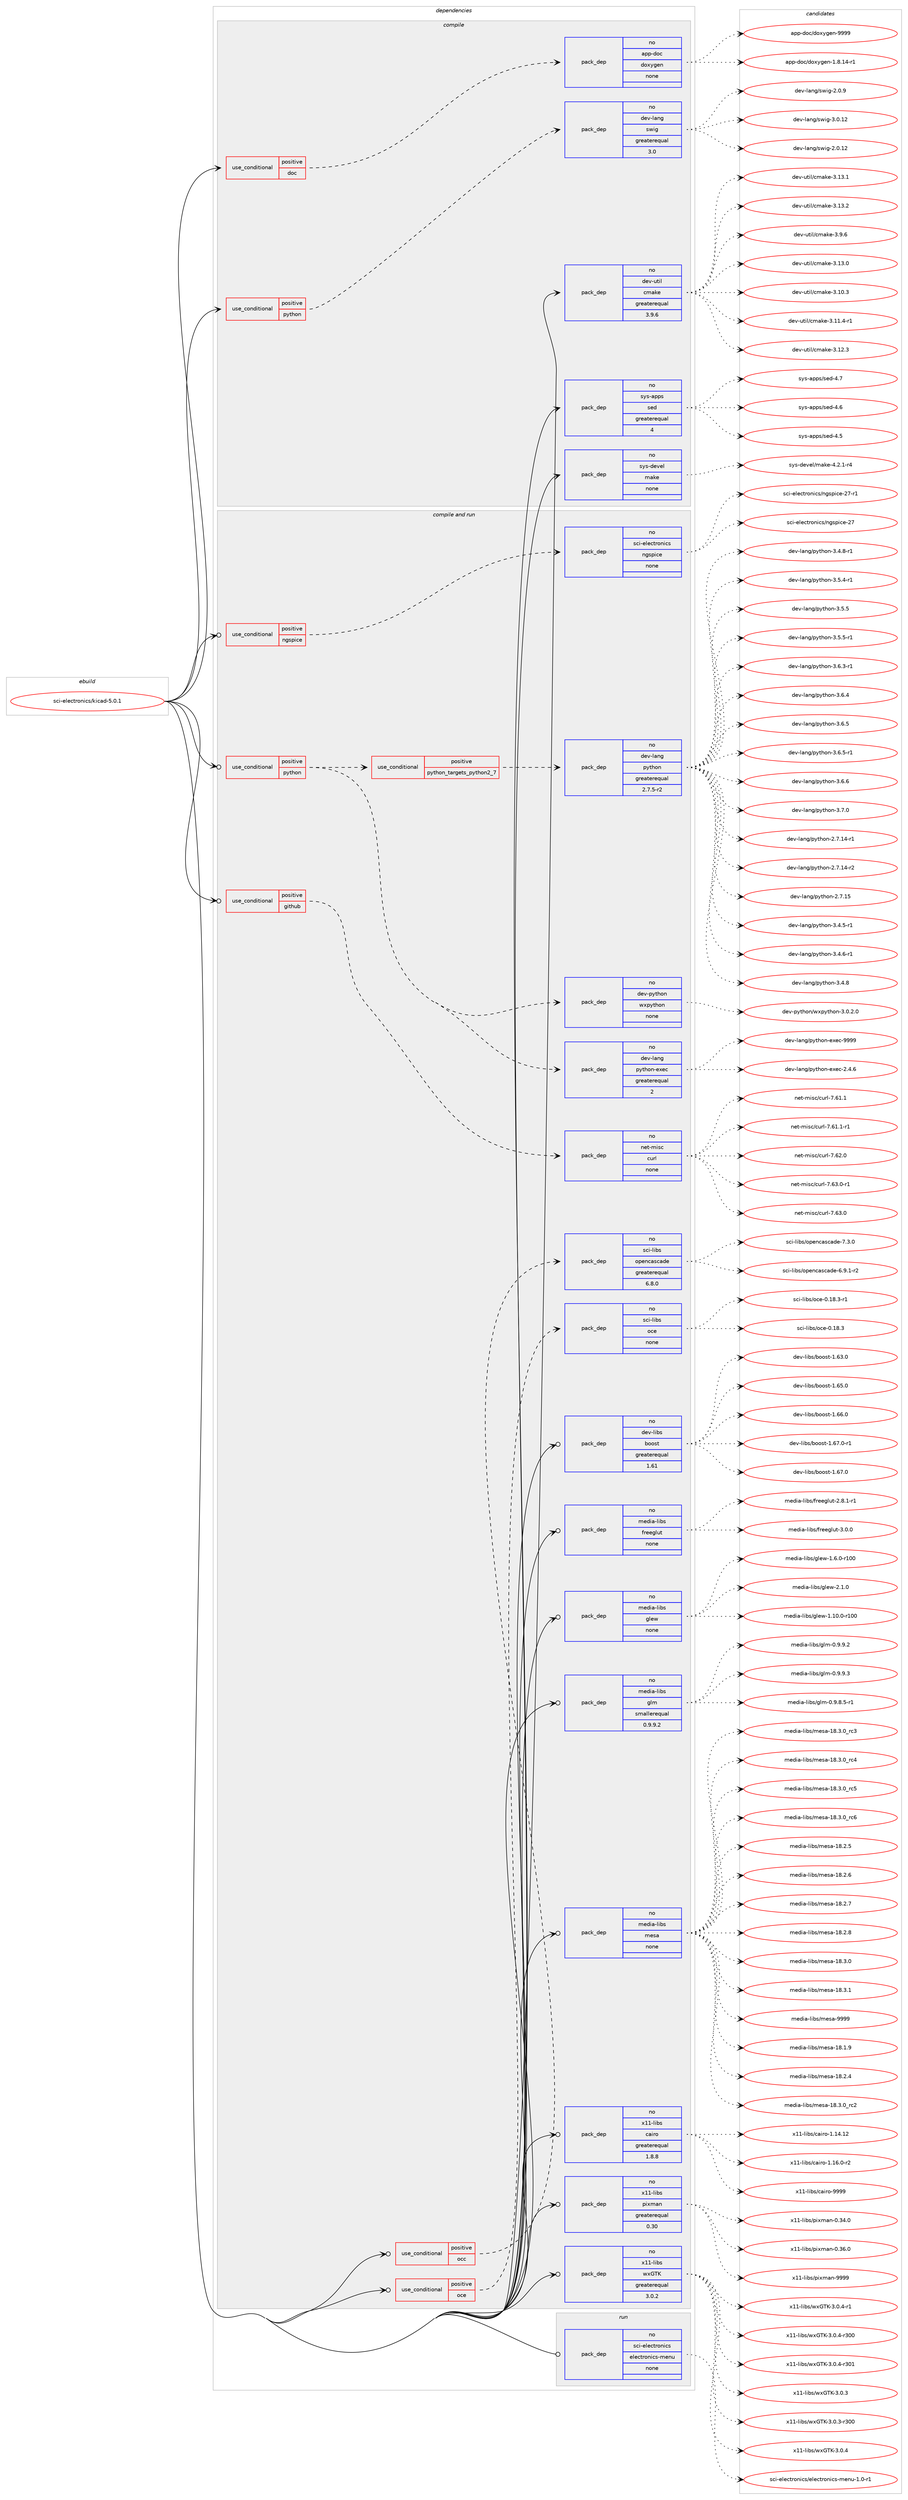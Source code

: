 digraph prolog {

# *************
# Graph options
# *************

newrank=true;
concentrate=true;
compound=true;
graph [rankdir=LR,fontname=Helvetica,fontsize=10,ranksep=1.5];#, ranksep=2.5, nodesep=0.2];
edge  [arrowhead=vee];
node  [fontname=Helvetica,fontsize=10];

# **********
# The ebuild
# **********

subgraph cluster_leftcol {
color=gray;
rank=same;
label=<<i>ebuild</i>>;
id [label="sci-electronics/kicad-5.0.1", color=red, width=4, href="../sci-electronics/kicad-5.0.1.svg"];
}

# ****************
# The dependencies
# ****************

subgraph cluster_midcol {
color=gray;
label=<<i>dependencies</i>>;
subgraph cluster_compile {
fillcolor="#eeeeee";
style=filled;
label=<<i>compile</i>>;
subgraph cond1207 {
dependency6060 [label=<<TABLE BORDER="0" CELLBORDER="1" CELLSPACING="0" CELLPADDING="4"><TR><TD ROWSPAN="3" CELLPADDING="10">use_conditional</TD></TR><TR><TD>positive</TD></TR><TR><TD>doc</TD></TR></TABLE>>, shape=none, color=red];
subgraph pack4699 {
dependency6061 [label=<<TABLE BORDER="0" CELLBORDER="1" CELLSPACING="0" CELLPADDING="4" WIDTH="220"><TR><TD ROWSPAN="6" CELLPADDING="30">pack_dep</TD></TR><TR><TD WIDTH="110">no</TD></TR><TR><TD>app-doc</TD></TR><TR><TD>doxygen</TD></TR><TR><TD>none</TD></TR><TR><TD></TD></TR></TABLE>>, shape=none, color=blue];
}
dependency6060:e -> dependency6061:w [weight=20,style="dashed",arrowhead="vee"];
}
id:e -> dependency6060:w [weight=20,style="solid",arrowhead="vee"];
subgraph cond1208 {
dependency6062 [label=<<TABLE BORDER="0" CELLBORDER="1" CELLSPACING="0" CELLPADDING="4"><TR><TD ROWSPAN="3" CELLPADDING="10">use_conditional</TD></TR><TR><TD>positive</TD></TR><TR><TD>python</TD></TR></TABLE>>, shape=none, color=red];
subgraph pack4700 {
dependency6063 [label=<<TABLE BORDER="0" CELLBORDER="1" CELLSPACING="0" CELLPADDING="4" WIDTH="220"><TR><TD ROWSPAN="6" CELLPADDING="30">pack_dep</TD></TR><TR><TD WIDTH="110">no</TD></TR><TR><TD>dev-lang</TD></TR><TR><TD>swig</TD></TR><TR><TD>greaterequal</TD></TR><TR><TD>3.0</TD></TR></TABLE>>, shape=none, color=blue];
}
dependency6062:e -> dependency6063:w [weight=20,style="dashed",arrowhead="vee"];
}
id:e -> dependency6062:w [weight=20,style="solid",arrowhead="vee"];
subgraph pack4701 {
dependency6064 [label=<<TABLE BORDER="0" CELLBORDER="1" CELLSPACING="0" CELLPADDING="4" WIDTH="220"><TR><TD ROWSPAN="6" CELLPADDING="30">pack_dep</TD></TR><TR><TD WIDTH="110">no</TD></TR><TR><TD>dev-util</TD></TR><TR><TD>cmake</TD></TR><TR><TD>greaterequal</TD></TR><TR><TD>3.9.6</TD></TR></TABLE>>, shape=none, color=blue];
}
id:e -> dependency6064:w [weight=20,style="solid",arrowhead="vee"];
subgraph pack4702 {
dependency6065 [label=<<TABLE BORDER="0" CELLBORDER="1" CELLSPACING="0" CELLPADDING="4" WIDTH="220"><TR><TD ROWSPAN="6" CELLPADDING="30">pack_dep</TD></TR><TR><TD WIDTH="110">no</TD></TR><TR><TD>sys-apps</TD></TR><TR><TD>sed</TD></TR><TR><TD>greaterequal</TD></TR><TR><TD>4</TD></TR></TABLE>>, shape=none, color=blue];
}
id:e -> dependency6065:w [weight=20,style="solid",arrowhead="vee"];
subgraph pack4703 {
dependency6066 [label=<<TABLE BORDER="0" CELLBORDER="1" CELLSPACING="0" CELLPADDING="4" WIDTH="220"><TR><TD ROWSPAN="6" CELLPADDING="30">pack_dep</TD></TR><TR><TD WIDTH="110">no</TD></TR><TR><TD>sys-devel</TD></TR><TR><TD>make</TD></TR><TR><TD>none</TD></TR><TR><TD></TD></TR></TABLE>>, shape=none, color=blue];
}
id:e -> dependency6066:w [weight=20,style="solid",arrowhead="vee"];
}
subgraph cluster_compileandrun {
fillcolor="#eeeeee";
style=filled;
label=<<i>compile and run</i>>;
subgraph cond1209 {
dependency6067 [label=<<TABLE BORDER="0" CELLBORDER="1" CELLSPACING="0" CELLPADDING="4"><TR><TD ROWSPAN="3" CELLPADDING="10">use_conditional</TD></TR><TR><TD>positive</TD></TR><TR><TD>github</TD></TR></TABLE>>, shape=none, color=red];
subgraph pack4704 {
dependency6068 [label=<<TABLE BORDER="0" CELLBORDER="1" CELLSPACING="0" CELLPADDING="4" WIDTH="220"><TR><TD ROWSPAN="6" CELLPADDING="30">pack_dep</TD></TR><TR><TD WIDTH="110">no</TD></TR><TR><TD>net-misc</TD></TR><TR><TD>curl</TD></TR><TR><TD>none</TD></TR><TR><TD></TD></TR></TABLE>>, shape=none, color=blue];
}
dependency6067:e -> dependency6068:w [weight=20,style="dashed",arrowhead="vee"];
}
id:e -> dependency6067:w [weight=20,style="solid",arrowhead="odotvee"];
subgraph cond1210 {
dependency6069 [label=<<TABLE BORDER="0" CELLBORDER="1" CELLSPACING="0" CELLPADDING="4"><TR><TD ROWSPAN="3" CELLPADDING="10">use_conditional</TD></TR><TR><TD>positive</TD></TR><TR><TD>ngspice</TD></TR></TABLE>>, shape=none, color=red];
subgraph pack4705 {
dependency6070 [label=<<TABLE BORDER="0" CELLBORDER="1" CELLSPACING="0" CELLPADDING="4" WIDTH="220"><TR><TD ROWSPAN="6" CELLPADDING="30">pack_dep</TD></TR><TR><TD WIDTH="110">no</TD></TR><TR><TD>sci-electronics</TD></TR><TR><TD>ngspice</TD></TR><TR><TD>none</TD></TR><TR><TD></TD></TR></TABLE>>, shape=none, color=blue];
}
dependency6069:e -> dependency6070:w [weight=20,style="dashed",arrowhead="vee"];
}
id:e -> dependency6069:w [weight=20,style="solid",arrowhead="odotvee"];
subgraph cond1211 {
dependency6071 [label=<<TABLE BORDER="0" CELLBORDER="1" CELLSPACING="0" CELLPADDING="4"><TR><TD ROWSPAN="3" CELLPADDING="10">use_conditional</TD></TR><TR><TD>positive</TD></TR><TR><TD>occ</TD></TR></TABLE>>, shape=none, color=red];
subgraph pack4706 {
dependency6072 [label=<<TABLE BORDER="0" CELLBORDER="1" CELLSPACING="0" CELLPADDING="4" WIDTH="220"><TR><TD ROWSPAN="6" CELLPADDING="30">pack_dep</TD></TR><TR><TD WIDTH="110">no</TD></TR><TR><TD>sci-libs</TD></TR><TR><TD>opencascade</TD></TR><TR><TD>greaterequal</TD></TR><TR><TD>6.8.0</TD></TR></TABLE>>, shape=none, color=blue];
}
dependency6071:e -> dependency6072:w [weight=20,style="dashed",arrowhead="vee"];
}
id:e -> dependency6071:w [weight=20,style="solid",arrowhead="odotvee"];
subgraph cond1212 {
dependency6073 [label=<<TABLE BORDER="0" CELLBORDER="1" CELLSPACING="0" CELLPADDING="4"><TR><TD ROWSPAN="3" CELLPADDING="10">use_conditional</TD></TR><TR><TD>positive</TD></TR><TR><TD>oce</TD></TR></TABLE>>, shape=none, color=red];
subgraph pack4707 {
dependency6074 [label=<<TABLE BORDER="0" CELLBORDER="1" CELLSPACING="0" CELLPADDING="4" WIDTH="220"><TR><TD ROWSPAN="6" CELLPADDING="30">pack_dep</TD></TR><TR><TD WIDTH="110">no</TD></TR><TR><TD>sci-libs</TD></TR><TR><TD>oce</TD></TR><TR><TD>none</TD></TR><TR><TD></TD></TR></TABLE>>, shape=none, color=blue];
}
dependency6073:e -> dependency6074:w [weight=20,style="dashed",arrowhead="vee"];
}
id:e -> dependency6073:w [weight=20,style="solid",arrowhead="odotvee"];
subgraph cond1213 {
dependency6075 [label=<<TABLE BORDER="0" CELLBORDER="1" CELLSPACING="0" CELLPADDING="4"><TR><TD ROWSPAN="3" CELLPADDING="10">use_conditional</TD></TR><TR><TD>positive</TD></TR><TR><TD>python</TD></TR></TABLE>>, shape=none, color=red];
subgraph pack4708 {
dependency6076 [label=<<TABLE BORDER="0" CELLBORDER="1" CELLSPACING="0" CELLPADDING="4" WIDTH="220"><TR><TD ROWSPAN="6" CELLPADDING="30">pack_dep</TD></TR><TR><TD WIDTH="110">no</TD></TR><TR><TD>dev-python</TD></TR><TR><TD>wxpython</TD></TR><TR><TD>none</TD></TR><TR><TD></TD></TR></TABLE>>, shape=none, color=blue];
}
dependency6075:e -> dependency6076:w [weight=20,style="dashed",arrowhead="vee"];
subgraph cond1214 {
dependency6077 [label=<<TABLE BORDER="0" CELLBORDER="1" CELLSPACING="0" CELLPADDING="4"><TR><TD ROWSPAN="3" CELLPADDING="10">use_conditional</TD></TR><TR><TD>positive</TD></TR><TR><TD>python_targets_python2_7</TD></TR></TABLE>>, shape=none, color=red];
subgraph pack4709 {
dependency6078 [label=<<TABLE BORDER="0" CELLBORDER="1" CELLSPACING="0" CELLPADDING="4" WIDTH="220"><TR><TD ROWSPAN="6" CELLPADDING="30">pack_dep</TD></TR><TR><TD WIDTH="110">no</TD></TR><TR><TD>dev-lang</TD></TR><TR><TD>python</TD></TR><TR><TD>greaterequal</TD></TR><TR><TD>2.7.5-r2</TD></TR></TABLE>>, shape=none, color=blue];
}
dependency6077:e -> dependency6078:w [weight=20,style="dashed",arrowhead="vee"];
}
dependency6075:e -> dependency6077:w [weight=20,style="dashed",arrowhead="vee"];
subgraph pack4710 {
dependency6079 [label=<<TABLE BORDER="0" CELLBORDER="1" CELLSPACING="0" CELLPADDING="4" WIDTH="220"><TR><TD ROWSPAN="6" CELLPADDING="30">pack_dep</TD></TR><TR><TD WIDTH="110">no</TD></TR><TR><TD>dev-lang</TD></TR><TR><TD>python-exec</TD></TR><TR><TD>greaterequal</TD></TR><TR><TD>2</TD></TR></TABLE>>, shape=none, color=blue];
}
dependency6075:e -> dependency6079:w [weight=20,style="dashed",arrowhead="vee"];
}
id:e -> dependency6075:w [weight=20,style="solid",arrowhead="odotvee"];
subgraph pack4711 {
dependency6080 [label=<<TABLE BORDER="0" CELLBORDER="1" CELLSPACING="0" CELLPADDING="4" WIDTH="220"><TR><TD ROWSPAN="6" CELLPADDING="30">pack_dep</TD></TR><TR><TD WIDTH="110">no</TD></TR><TR><TD>dev-libs</TD></TR><TR><TD>boost</TD></TR><TR><TD>greaterequal</TD></TR><TR><TD>1.61</TD></TR></TABLE>>, shape=none, color=blue];
}
id:e -> dependency6080:w [weight=20,style="solid",arrowhead="odotvee"];
subgraph pack4712 {
dependency6081 [label=<<TABLE BORDER="0" CELLBORDER="1" CELLSPACING="0" CELLPADDING="4" WIDTH="220"><TR><TD ROWSPAN="6" CELLPADDING="30">pack_dep</TD></TR><TR><TD WIDTH="110">no</TD></TR><TR><TD>media-libs</TD></TR><TR><TD>freeglut</TD></TR><TR><TD>none</TD></TR><TR><TD></TD></TR></TABLE>>, shape=none, color=blue];
}
id:e -> dependency6081:w [weight=20,style="solid",arrowhead="odotvee"];
subgraph pack4713 {
dependency6082 [label=<<TABLE BORDER="0" CELLBORDER="1" CELLSPACING="0" CELLPADDING="4" WIDTH="220"><TR><TD ROWSPAN="6" CELLPADDING="30">pack_dep</TD></TR><TR><TD WIDTH="110">no</TD></TR><TR><TD>media-libs</TD></TR><TR><TD>glew</TD></TR><TR><TD>none</TD></TR><TR><TD></TD></TR></TABLE>>, shape=none, color=blue];
}
id:e -> dependency6082:w [weight=20,style="solid",arrowhead="odotvee"];
subgraph pack4714 {
dependency6083 [label=<<TABLE BORDER="0" CELLBORDER="1" CELLSPACING="0" CELLPADDING="4" WIDTH="220"><TR><TD ROWSPAN="6" CELLPADDING="30">pack_dep</TD></TR><TR><TD WIDTH="110">no</TD></TR><TR><TD>media-libs</TD></TR><TR><TD>glm</TD></TR><TR><TD>smallerequal</TD></TR><TR><TD>0.9.9.2</TD></TR></TABLE>>, shape=none, color=blue];
}
id:e -> dependency6083:w [weight=20,style="solid",arrowhead="odotvee"];
subgraph pack4715 {
dependency6084 [label=<<TABLE BORDER="0" CELLBORDER="1" CELLSPACING="0" CELLPADDING="4" WIDTH="220"><TR><TD ROWSPAN="6" CELLPADDING="30">pack_dep</TD></TR><TR><TD WIDTH="110">no</TD></TR><TR><TD>media-libs</TD></TR><TR><TD>mesa</TD></TR><TR><TD>none</TD></TR><TR><TD></TD></TR></TABLE>>, shape=none, color=blue];
}
id:e -> dependency6084:w [weight=20,style="solid",arrowhead="odotvee"];
subgraph pack4716 {
dependency6085 [label=<<TABLE BORDER="0" CELLBORDER="1" CELLSPACING="0" CELLPADDING="4" WIDTH="220"><TR><TD ROWSPAN="6" CELLPADDING="30">pack_dep</TD></TR><TR><TD WIDTH="110">no</TD></TR><TR><TD>x11-libs</TD></TR><TR><TD>cairo</TD></TR><TR><TD>greaterequal</TD></TR><TR><TD>1.8.8</TD></TR></TABLE>>, shape=none, color=blue];
}
id:e -> dependency6085:w [weight=20,style="solid",arrowhead="odotvee"];
subgraph pack4717 {
dependency6086 [label=<<TABLE BORDER="0" CELLBORDER="1" CELLSPACING="0" CELLPADDING="4" WIDTH="220"><TR><TD ROWSPAN="6" CELLPADDING="30">pack_dep</TD></TR><TR><TD WIDTH="110">no</TD></TR><TR><TD>x11-libs</TD></TR><TR><TD>pixman</TD></TR><TR><TD>greaterequal</TD></TR><TR><TD>0.30</TD></TR></TABLE>>, shape=none, color=blue];
}
id:e -> dependency6086:w [weight=20,style="solid",arrowhead="odotvee"];
subgraph pack4718 {
dependency6087 [label=<<TABLE BORDER="0" CELLBORDER="1" CELLSPACING="0" CELLPADDING="4" WIDTH="220"><TR><TD ROWSPAN="6" CELLPADDING="30">pack_dep</TD></TR><TR><TD WIDTH="110">no</TD></TR><TR><TD>x11-libs</TD></TR><TR><TD>wxGTK</TD></TR><TR><TD>greaterequal</TD></TR><TR><TD>3.0.2</TD></TR></TABLE>>, shape=none, color=blue];
}
id:e -> dependency6087:w [weight=20,style="solid",arrowhead="odotvee"];
}
subgraph cluster_run {
fillcolor="#eeeeee";
style=filled;
label=<<i>run</i>>;
subgraph pack4719 {
dependency6088 [label=<<TABLE BORDER="0" CELLBORDER="1" CELLSPACING="0" CELLPADDING="4" WIDTH="220"><TR><TD ROWSPAN="6" CELLPADDING="30">pack_dep</TD></TR><TR><TD WIDTH="110">no</TD></TR><TR><TD>sci-electronics</TD></TR><TR><TD>electronics-menu</TD></TR><TR><TD>none</TD></TR><TR><TD></TD></TR></TABLE>>, shape=none, color=blue];
}
id:e -> dependency6088:w [weight=20,style="solid",arrowhead="odot"];
}
}

# **************
# The candidates
# **************

subgraph cluster_choices {
rank=same;
color=gray;
label=<<i>candidates</i>>;

subgraph choice4699 {
color=black;
nodesep=1;
choice97112112451001119947100111120121103101110454946564649524511449 [label="app-doc/doxygen-1.8.14-r1", color=red, width=4,href="../app-doc/doxygen-1.8.14-r1.svg"];
choice971121124510011199471001111201211031011104557575757 [label="app-doc/doxygen-9999", color=red, width=4,href="../app-doc/doxygen-9999.svg"];
dependency6061:e -> choice97112112451001119947100111120121103101110454946564649524511449:w [style=dotted,weight="100"];
dependency6061:e -> choice971121124510011199471001111201211031011104557575757:w [style=dotted,weight="100"];
}
subgraph choice4700 {
color=black;
nodesep=1;
choice10010111845108971101034711511910510345504648464950 [label="dev-lang/swig-2.0.12", color=red, width=4,href="../dev-lang/swig-2.0.12.svg"];
choice100101118451089711010347115119105103455046484657 [label="dev-lang/swig-2.0.9", color=red, width=4,href="../dev-lang/swig-2.0.9.svg"];
choice10010111845108971101034711511910510345514648464950 [label="dev-lang/swig-3.0.12", color=red, width=4,href="../dev-lang/swig-3.0.12.svg"];
dependency6063:e -> choice10010111845108971101034711511910510345504648464950:w [style=dotted,weight="100"];
dependency6063:e -> choice100101118451089711010347115119105103455046484657:w [style=dotted,weight="100"];
dependency6063:e -> choice10010111845108971101034711511910510345514648464950:w [style=dotted,weight="100"];
}
subgraph choice4701 {
color=black;
nodesep=1;
choice1001011184511711610510847991099710710145514649514648 [label="dev-util/cmake-3.13.0", color=red, width=4,href="../dev-util/cmake-3.13.0.svg"];
choice1001011184511711610510847991099710710145514649484651 [label="dev-util/cmake-3.10.3", color=red, width=4,href="../dev-util/cmake-3.10.3.svg"];
choice10010111845117116105108479910997107101455146494946524511449 [label="dev-util/cmake-3.11.4-r1", color=red, width=4,href="../dev-util/cmake-3.11.4-r1.svg"];
choice1001011184511711610510847991099710710145514649504651 [label="dev-util/cmake-3.12.3", color=red, width=4,href="../dev-util/cmake-3.12.3.svg"];
choice1001011184511711610510847991099710710145514649514649 [label="dev-util/cmake-3.13.1", color=red, width=4,href="../dev-util/cmake-3.13.1.svg"];
choice1001011184511711610510847991099710710145514649514650 [label="dev-util/cmake-3.13.2", color=red, width=4,href="../dev-util/cmake-3.13.2.svg"];
choice10010111845117116105108479910997107101455146574654 [label="dev-util/cmake-3.9.6", color=red, width=4,href="../dev-util/cmake-3.9.6.svg"];
dependency6064:e -> choice1001011184511711610510847991099710710145514649514648:w [style=dotted,weight="100"];
dependency6064:e -> choice1001011184511711610510847991099710710145514649484651:w [style=dotted,weight="100"];
dependency6064:e -> choice10010111845117116105108479910997107101455146494946524511449:w [style=dotted,weight="100"];
dependency6064:e -> choice1001011184511711610510847991099710710145514649504651:w [style=dotted,weight="100"];
dependency6064:e -> choice1001011184511711610510847991099710710145514649514649:w [style=dotted,weight="100"];
dependency6064:e -> choice1001011184511711610510847991099710710145514649514650:w [style=dotted,weight="100"];
dependency6064:e -> choice10010111845117116105108479910997107101455146574654:w [style=dotted,weight="100"];
}
subgraph choice4702 {
color=black;
nodesep=1;
choice11512111545971121121154711510110045524654 [label="sys-apps/sed-4.6", color=red, width=4,href="../sys-apps/sed-4.6.svg"];
choice11512111545971121121154711510110045524653 [label="sys-apps/sed-4.5", color=red, width=4,href="../sys-apps/sed-4.5.svg"];
choice11512111545971121121154711510110045524655 [label="sys-apps/sed-4.7", color=red, width=4,href="../sys-apps/sed-4.7.svg"];
dependency6065:e -> choice11512111545971121121154711510110045524654:w [style=dotted,weight="100"];
dependency6065:e -> choice11512111545971121121154711510110045524653:w [style=dotted,weight="100"];
dependency6065:e -> choice11512111545971121121154711510110045524655:w [style=dotted,weight="100"];
}
subgraph choice4703 {
color=black;
nodesep=1;
choice1151211154510010111810110847109971071014552465046494511452 [label="sys-devel/make-4.2.1-r4", color=red, width=4,href="../sys-devel/make-4.2.1-r4.svg"];
dependency6066:e -> choice1151211154510010111810110847109971071014552465046494511452:w [style=dotted,weight="100"];
}
subgraph choice4704 {
color=black;
nodesep=1;
choice1101011164510910511599479911711410845554654514648 [label="net-misc/curl-7.63.0", color=red, width=4,href="../net-misc/curl-7.63.0.svg"];
choice1101011164510910511599479911711410845554654494649 [label="net-misc/curl-7.61.1", color=red, width=4,href="../net-misc/curl-7.61.1.svg"];
choice11010111645109105115994799117114108455546544946494511449 [label="net-misc/curl-7.61.1-r1", color=red, width=4,href="../net-misc/curl-7.61.1-r1.svg"];
choice1101011164510910511599479911711410845554654504648 [label="net-misc/curl-7.62.0", color=red, width=4,href="../net-misc/curl-7.62.0.svg"];
choice11010111645109105115994799117114108455546545146484511449 [label="net-misc/curl-7.63.0-r1", color=red, width=4,href="../net-misc/curl-7.63.0-r1.svg"];
dependency6068:e -> choice1101011164510910511599479911711410845554654514648:w [style=dotted,weight="100"];
dependency6068:e -> choice1101011164510910511599479911711410845554654494649:w [style=dotted,weight="100"];
dependency6068:e -> choice11010111645109105115994799117114108455546544946494511449:w [style=dotted,weight="100"];
dependency6068:e -> choice1101011164510910511599479911711410845554654504648:w [style=dotted,weight="100"];
dependency6068:e -> choice11010111645109105115994799117114108455546545146484511449:w [style=dotted,weight="100"];
}
subgraph choice4705 {
color=black;
nodesep=1;
choice115991054510110810199116114111110105991154711010311511210599101455055 [label="sci-electronics/ngspice-27", color=red, width=4,href="../sci-electronics/ngspice-27.svg"];
choice1159910545101108101991161141111101059911547110103115112105991014550554511449 [label="sci-electronics/ngspice-27-r1", color=red, width=4,href="../sci-electronics/ngspice-27-r1.svg"];
dependency6070:e -> choice115991054510110810199116114111110105991154711010311511210599101455055:w [style=dotted,weight="100"];
dependency6070:e -> choice1159910545101108101991161141111101059911547110103115112105991014550554511449:w [style=dotted,weight="100"];
}
subgraph choice4706 {
color=black;
nodesep=1;
choice11599105451081059811547111112101110999711599971001014554465746494511450 [label="sci-libs/opencascade-6.9.1-r2", color=red, width=4,href="../sci-libs/opencascade-6.9.1-r2.svg"];
choice1159910545108105981154711111210111099971159997100101455546514648 [label="sci-libs/opencascade-7.3.0", color=red, width=4,href="../sci-libs/opencascade-7.3.0.svg"];
dependency6072:e -> choice11599105451081059811547111112101110999711599971001014554465746494511450:w [style=dotted,weight="100"];
dependency6072:e -> choice1159910545108105981154711111210111099971159997100101455546514648:w [style=dotted,weight="100"];
}
subgraph choice4707 {
color=black;
nodesep=1;
choice115991054510810598115471119910145484649564651 [label="sci-libs/oce-0.18.3", color=red, width=4,href="../sci-libs/oce-0.18.3.svg"];
choice1159910545108105981154711199101454846495646514511449 [label="sci-libs/oce-0.18.3-r1", color=red, width=4,href="../sci-libs/oce-0.18.3-r1.svg"];
dependency6074:e -> choice115991054510810598115471119910145484649564651:w [style=dotted,weight="100"];
dependency6074:e -> choice1159910545108105981154711199101454846495646514511449:w [style=dotted,weight="100"];
}
subgraph choice4708 {
color=black;
nodesep=1;
choice10010111845112121116104111110471191201121211161041111104551464846504648 [label="dev-python/wxpython-3.0.2.0", color=red, width=4,href="../dev-python/wxpython-3.0.2.0.svg"];
dependency6076:e -> choice10010111845112121116104111110471191201121211161041111104551464846504648:w [style=dotted,weight="100"];
}
subgraph choice4709 {
color=black;
nodesep=1;
choice100101118451089711010347112121116104111110455046554649524511449 [label="dev-lang/python-2.7.14-r1", color=red, width=4,href="../dev-lang/python-2.7.14-r1.svg"];
choice100101118451089711010347112121116104111110455046554649524511450 [label="dev-lang/python-2.7.14-r2", color=red, width=4,href="../dev-lang/python-2.7.14-r2.svg"];
choice10010111845108971101034711212111610411111045504655464953 [label="dev-lang/python-2.7.15", color=red, width=4,href="../dev-lang/python-2.7.15.svg"];
choice1001011184510897110103471121211161041111104551465246534511449 [label="dev-lang/python-3.4.5-r1", color=red, width=4,href="../dev-lang/python-3.4.5-r1.svg"];
choice1001011184510897110103471121211161041111104551465246544511449 [label="dev-lang/python-3.4.6-r1", color=red, width=4,href="../dev-lang/python-3.4.6-r1.svg"];
choice100101118451089711010347112121116104111110455146524656 [label="dev-lang/python-3.4.8", color=red, width=4,href="../dev-lang/python-3.4.8.svg"];
choice1001011184510897110103471121211161041111104551465246564511449 [label="dev-lang/python-3.4.8-r1", color=red, width=4,href="../dev-lang/python-3.4.8-r1.svg"];
choice1001011184510897110103471121211161041111104551465346524511449 [label="dev-lang/python-3.5.4-r1", color=red, width=4,href="../dev-lang/python-3.5.4-r1.svg"];
choice100101118451089711010347112121116104111110455146534653 [label="dev-lang/python-3.5.5", color=red, width=4,href="../dev-lang/python-3.5.5.svg"];
choice1001011184510897110103471121211161041111104551465346534511449 [label="dev-lang/python-3.5.5-r1", color=red, width=4,href="../dev-lang/python-3.5.5-r1.svg"];
choice1001011184510897110103471121211161041111104551465446514511449 [label="dev-lang/python-3.6.3-r1", color=red, width=4,href="../dev-lang/python-3.6.3-r1.svg"];
choice100101118451089711010347112121116104111110455146544652 [label="dev-lang/python-3.6.4", color=red, width=4,href="../dev-lang/python-3.6.4.svg"];
choice100101118451089711010347112121116104111110455146544653 [label="dev-lang/python-3.6.5", color=red, width=4,href="../dev-lang/python-3.6.5.svg"];
choice1001011184510897110103471121211161041111104551465446534511449 [label="dev-lang/python-3.6.5-r1", color=red, width=4,href="../dev-lang/python-3.6.5-r1.svg"];
choice100101118451089711010347112121116104111110455146544654 [label="dev-lang/python-3.6.6", color=red, width=4,href="../dev-lang/python-3.6.6.svg"];
choice100101118451089711010347112121116104111110455146554648 [label="dev-lang/python-3.7.0", color=red, width=4,href="../dev-lang/python-3.7.0.svg"];
dependency6078:e -> choice100101118451089711010347112121116104111110455046554649524511449:w [style=dotted,weight="100"];
dependency6078:e -> choice100101118451089711010347112121116104111110455046554649524511450:w [style=dotted,weight="100"];
dependency6078:e -> choice10010111845108971101034711212111610411111045504655464953:w [style=dotted,weight="100"];
dependency6078:e -> choice1001011184510897110103471121211161041111104551465246534511449:w [style=dotted,weight="100"];
dependency6078:e -> choice1001011184510897110103471121211161041111104551465246544511449:w [style=dotted,weight="100"];
dependency6078:e -> choice100101118451089711010347112121116104111110455146524656:w [style=dotted,weight="100"];
dependency6078:e -> choice1001011184510897110103471121211161041111104551465246564511449:w [style=dotted,weight="100"];
dependency6078:e -> choice1001011184510897110103471121211161041111104551465346524511449:w [style=dotted,weight="100"];
dependency6078:e -> choice100101118451089711010347112121116104111110455146534653:w [style=dotted,weight="100"];
dependency6078:e -> choice1001011184510897110103471121211161041111104551465346534511449:w [style=dotted,weight="100"];
dependency6078:e -> choice1001011184510897110103471121211161041111104551465446514511449:w [style=dotted,weight="100"];
dependency6078:e -> choice100101118451089711010347112121116104111110455146544652:w [style=dotted,weight="100"];
dependency6078:e -> choice100101118451089711010347112121116104111110455146544653:w [style=dotted,weight="100"];
dependency6078:e -> choice1001011184510897110103471121211161041111104551465446534511449:w [style=dotted,weight="100"];
dependency6078:e -> choice100101118451089711010347112121116104111110455146544654:w [style=dotted,weight="100"];
dependency6078:e -> choice100101118451089711010347112121116104111110455146554648:w [style=dotted,weight="100"];
}
subgraph choice4710 {
color=black;
nodesep=1;
choice1001011184510897110103471121211161041111104510112010199455046524654 [label="dev-lang/python-exec-2.4.6", color=red, width=4,href="../dev-lang/python-exec-2.4.6.svg"];
choice10010111845108971101034711212111610411111045101120101994557575757 [label="dev-lang/python-exec-9999", color=red, width=4,href="../dev-lang/python-exec-9999.svg"];
dependency6079:e -> choice1001011184510897110103471121211161041111104510112010199455046524654:w [style=dotted,weight="100"];
dependency6079:e -> choice10010111845108971101034711212111610411111045101120101994557575757:w [style=dotted,weight="100"];
}
subgraph choice4711 {
color=black;
nodesep=1;
choice1001011184510810598115479811111111511645494654554648 [label="dev-libs/boost-1.67.0", color=red, width=4,href="../dev-libs/boost-1.67.0.svg"];
choice1001011184510810598115479811111111511645494654514648 [label="dev-libs/boost-1.63.0", color=red, width=4,href="../dev-libs/boost-1.63.0.svg"];
choice1001011184510810598115479811111111511645494654534648 [label="dev-libs/boost-1.65.0", color=red, width=4,href="../dev-libs/boost-1.65.0.svg"];
choice1001011184510810598115479811111111511645494654544648 [label="dev-libs/boost-1.66.0", color=red, width=4,href="../dev-libs/boost-1.66.0.svg"];
choice10010111845108105981154798111111115116454946545546484511449 [label="dev-libs/boost-1.67.0-r1", color=red, width=4,href="../dev-libs/boost-1.67.0-r1.svg"];
dependency6080:e -> choice1001011184510810598115479811111111511645494654554648:w [style=dotted,weight="100"];
dependency6080:e -> choice1001011184510810598115479811111111511645494654514648:w [style=dotted,weight="100"];
dependency6080:e -> choice1001011184510810598115479811111111511645494654534648:w [style=dotted,weight="100"];
dependency6080:e -> choice1001011184510810598115479811111111511645494654544648:w [style=dotted,weight="100"];
dependency6080:e -> choice10010111845108105981154798111111115116454946545546484511449:w [style=dotted,weight="100"];
}
subgraph choice4712 {
color=black;
nodesep=1;
choice109101100105974510810598115471021141011011031081171164550465646494511449 [label="media-libs/freeglut-2.8.1-r1", color=red, width=4,href="../media-libs/freeglut-2.8.1-r1.svg"];
choice10910110010597451081059811547102114101101103108117116455146484648 [label="media-libs/freeglut-3.0.0", color=red, width=4,href="../media-libs/freeglut-3.0.0.svg"];
dependency6081:e -> choice109101100105974510810598115471021141011011031081171164550465646494511449:w [style=dotted,weight="100"];
dependency6081:e -> choice10910110010597451081059811547102114101101103108117116455146484648:w [style=dotted,weight="100"];
}
subgraph choice4713 {
color=black;
nodesep=1;
choice109101100105974510810598115471031081011194549464948464845114494848 [label="media-libs/glew-1.10.0-r100", color=red, width=4,href="../media-libs/glew-1.10.0-r100.svg"];
choice1091011001059745108105981154710310810111945494654464845114494848 [label="media-libs/glew-1.6.0-r100", color=red, width=4,href="../media-libs/glew-1.6.0-r100.svg"];
choice10910110010597451081059811547103108101119455046494648 [label="media-libs/glew-2.1.0", color=red, width=4,href="../media-libs/glew-2.1.0.svg"];
dependency6082:e -> choice109101100105974510810598115471031081011194549464948464845114494848:w [style=dotted,weight="100"];
dependency6082:e -> choice1091011001059745108105981154710310810111945494654464845114494848:w [style=dotted,weight="100"];
dependency6082:e -> choice10910110010597451081059811547103108101119455046494648:w [style=dotted,weight="100"];
}
subgraph choice4714 {
color=black;
nodesep=1;
choice1091011001059745108105981154710310810945484657465646534511449 [label="media-libs/glm-0.9.8.5-r1", color=red, width=4,href="../media-libs/glm-0.9.8.5-r1.svg"];
choice109101100105974510810598115471031081094548465746574650 [label="media-libs/glm-0.9.9.2", color=red, width=4,href="../media-libs/glm-0.9.9.2.svg"];
choice109101100105974510810598115471031081094548465746574651 [label="media-libs/glm-0.9.9.3", color=red, width=4,href="../media-libs/glm-0.9.9.3.svg"];
dependency6083:e -> choice1091011001059745108105981154710310810945484657465646534511449:w [style=dotted,weight="100"];
dependency6083:e -> choice109101100105974510810598115471031081094548465746574650:w [style=dotted,weight="100"];
dependency6083:e -> choice109101100105974510810598115471031081094548465746574651:w [style=dotted,weight="100"];
}
subgraph choice4715 {
color=black;
nodesep=1;
choice109101100105974510810598115471091011159745495646494657 [label="media-libs/mesa-18.1.9", color=red, width=4,href="../media-libs/mesa-18.1.9.svg"];
choice109101100105974510810598115471091011159745495646504652 [label="media-libs/mesa-18.2.4", color=red, width=4,href="../media-libs/mesa-18.2.4.svg"];
choice109101100105974510810598115471091011159745495646514648951149950 [label="media-libs/mesa-18.3.0_rc2", color=red, width=4,href="../media-libs/mesa-18.3.0_rc2.svg"];
choice109101100105974510810598115471091011159745495646514648951149951 [label="media-libs/mesa-18.3.0_rc3", color=red, width=4,href="../media-libs/mesa-18.3.0_rc3.svg"];
choice109101100105974510810598115471091011159745495646514648951149952 [label="media-libs/mesa-18.3.0_rc4", color=red, width=4,href="../media-libs/mesa-18.3.0_rc4.svg"];
choice109101100105974510810598115471091011159745495646514648951149953 [label="media-libs/mesa-18.3.0_rc5", color=red, width=4,href="../media-libs/mesa-18.3.0_rc5.svg"];
choice109101100105974510810598115471091011159745495646514648951149954 [label="media-libs/mesa-18.3.0_rc6", color=red, width=4,href="../media-libs/mesa-18.3.0_rc6.svg"];
choice109101100105974510810598115471091011159745495646504653 [label="media-libs/mesa-18.2.5", color=red, width=4,href="../media-libs/mesa-18.2.5.svg"];
choice109101100105974510810598115471091011159745495646504654 [label="media-libs/mesa-18.2.6", color=red, width=4,href="../media-libs/mesa-18.2.6.svg"];
choice109101100105974510810598115471091011159745495646504655 [label="media-libs/mesa-18.2.7", color=red, width=4,href="../media-libs/mesa-18.2.7.svg"];
choice109101100105974510810598115471091011159745495646504656 [label="media-libs/mesa-18.2.8", color=red, width=4,href="../media-libs/mesa-18.2.8.svg"];
choice109101100105974510810598115471091011159745495646514648 [label="media-libs/mesa-18.3.0", color=red, width=4,href="../media-libs/mesa-18.3.0.svg"];
choice109101100105974510810598115471091011159745495646514649 [label="media-libs/mesa-18.3.1", color=red, width=4,href="../media-libs/mesa-18.3.1.svg"];
choice10910110010597451081059811547109101115974557575757 [label="media-libs/mesa-9999", color=red, width=4,href="../media-libs/mesa-9999.svg"];
dependency6084:e -> choice109101100105974510810598115471091011159745495646494657:w [style=dotted,weight="100"];
dependency6084:e -> choice109101100105974510810598115471091011159745495646504652:w [style=dotted,weight="100"];
dependency6084:e -> choice109101100105974510810598115471091011159745495646514648951149950:w [style=dotted,weight="100"];
dependency6084:e -> choice109101100105974510810598115471091011159745495646514648951149951:w [style=dotted,weight="100"];
dependency6084:e -> choice109101100105974510810598115471091011159745495646514648951149952:w [style=dotted,weight="100"];
dependency6084:e -> choice109101100105974510810598115471091011159745495646514648951149953:w [style=dotted,weight="100"];
dependency6084:e -> choice109101100105974510810598115471091011159745495646514648951149954:w [style=dotted,weight="100"];
dependency6084:e -> choice109101100105974510810598115471091011159745495646504653:w [style=dotted,weight="100"];
dependency6084:e -> choice109101100105974510810598115471091011159745495646504654:w [style=dotted,weight="100"];
dependency6084:e -> choice109101100105974510810598115471091011159745495646504655:w [style=dotted,weight="100"];
dependency6084:e -> choice109101100105974510810598115471091011159745495646504656:w [style=dotted,weight="100"];
dependency6084:e -> choice109101100105974510810598115471091011159745495646514648:w [style=dotted,weight="100"];
dependency6084:e -> choice109101100105974510810598115471091011159745495646514649:w [style=dotted,weight="100"];
dependency6084:e -> choice10910110010597451081059811547109101115974557575757:w [style=dotted,weight="100"];
}
subgraph choice4716 {
color=black;
nodesep=1;
choice120494945108105981154799971051141114549464952464950 [label="x11-libs/cairo-1.14.12", color=red, width=4,href="../x11-libs/cairo-1.14.12.svg"];
choice12049494510810598115479997105114111454946495446484511450 [label="x11-libs/cairo-1.16.0-r2", color=red, width=4,href="../x11-libs/cairo-1.16.0-r2.svg"];
choice120494945108105981154799971051141114557575757 [label="x11-libs/cairo-9999", color=red, width=4,href="../x11-libs/cairo-9999.svg"];
dependency6085:e -> choice120494945108105981154799971051141114549464952464950:w [style=dotted,weight="100"];
dependency6085:e -> choice12049494510810598115479997105114111454946495446484511450:w [style=dotted,weight="100"];
dependency6085:e -> choice120494945108105981154799971051141114557575757:w [style=dotted,weight="100"];
}
subgraph choice4717 {
color=black;
nodesep=1;
choice12049494510810598115471121051201099711045484651524648 [label="x11-libs/pixman-0.34.0", color=red, width=4,href="../x11-libs/pixman-0.34.0.svg"];
choice12049494510810598115471121051201099711045484651544648 [label="x11-libs/pixman-0.36.0", color=red, width=4,href="../x11-libs/pixman-0.36.0.svg"];
choice1204949451081059811547112105120109971104557575757 [label="x11-libs/pixman-9999", color=red, width=4,href="../x11-libs/pixman-9999.svg"];
dependency6086:e -> choice12049494510810598115471121051201099711045484651524648:w [style=dotted,weight="100"];
dependency6086:e -> choice12049494510810598115471121051201099711045484651544648:w [style=dotted,weight="100"];
dependency6086:e -> choice1204949451081059811547112105120109971104557575757:w [style=dotted,weight="100"];
}
subgraph choice4718 {
color=black;
nodesep=1;
choice1204949451081059811547119120718475455146484651 [label="x11-libs/wxGTK-3.0.3", color=red, width=4,href="../x11-libs/wxGTK-3.0.3.svg"];
choice120494945108105981154711912071847545514648465145114514848 [label="x11-libs/wxGTK-3.0.3-r300", color=red, width=4,href="../x11-libs/wxGTK-3.0.3-r300.svg"];
choice1204949451081059811547119120718475455146484652 [label="x11-libs/wxGTK-3.0.4", color=red, width=4,href="../x11-libs/wxGTK-3.0.4.svg"];
choice12049494510810598115471191207184754551464846524511449 [label="x11-libs/wxGTK-3.0.4-r1", color=red, width=4,href="../x11-libs/wxGTK-3.0.4-r1.svg"];
choice120494945108105981154711912071847545514648465245114514848 [label="x11-libs/wxGTK-3.0.4-r300", color=red, width=4,href="../x11-libs/wxGTK-3.0.4-r300.svg"];
choice120494945108105981154711912071847545514648465245114514849 [label="x11-libs/wxGTK-3.0.4-r301", color=red, width=4,href="../x11-libs/wxGTK-3.0.4-r301.svg"];
dependency6087:e -> choice1204949451081059811547119120718475455146484651:w [style=dotted,weight="100"];
dependency6087:e -> choice120494945108105981154711912071847545514648465145114514848:w [style=dotted,weight="100"];
dependency6087:e -> choice1204949451081059811547119120718475455146484652:w [style=dotted,weight="100"];
dependency6087:e -> choice12049494510810598115471191207184754551464846524511449:w [style=dotted,weight="100"];
dependency6087:e -> choice120494945108105981154711912071847545514648465245114514848:w [style=dotted,weight="100"];
dependency6087:e -> choice120494945108105981154711912071847545514648465245114514849:w [style=dotted,weight="100"];
}
subgraph choice4719 {
color=black;
nodesep=1;
choice1159910545101108101991161141111101059911547101108101991161141111101059911545109101110117454946484511449 [label="sci-electronics/electronics-menu-1.0-r1", color=red, width=4,href="../sci-electronics/electronics-menu-1.0-r1.svg"];
dependency6088:e -> choice1159910545101108101991161141111101059911547101108101991161141111101059911545109101110117454946484511449:w [style=dotted,weight="100"];
}
}

}
